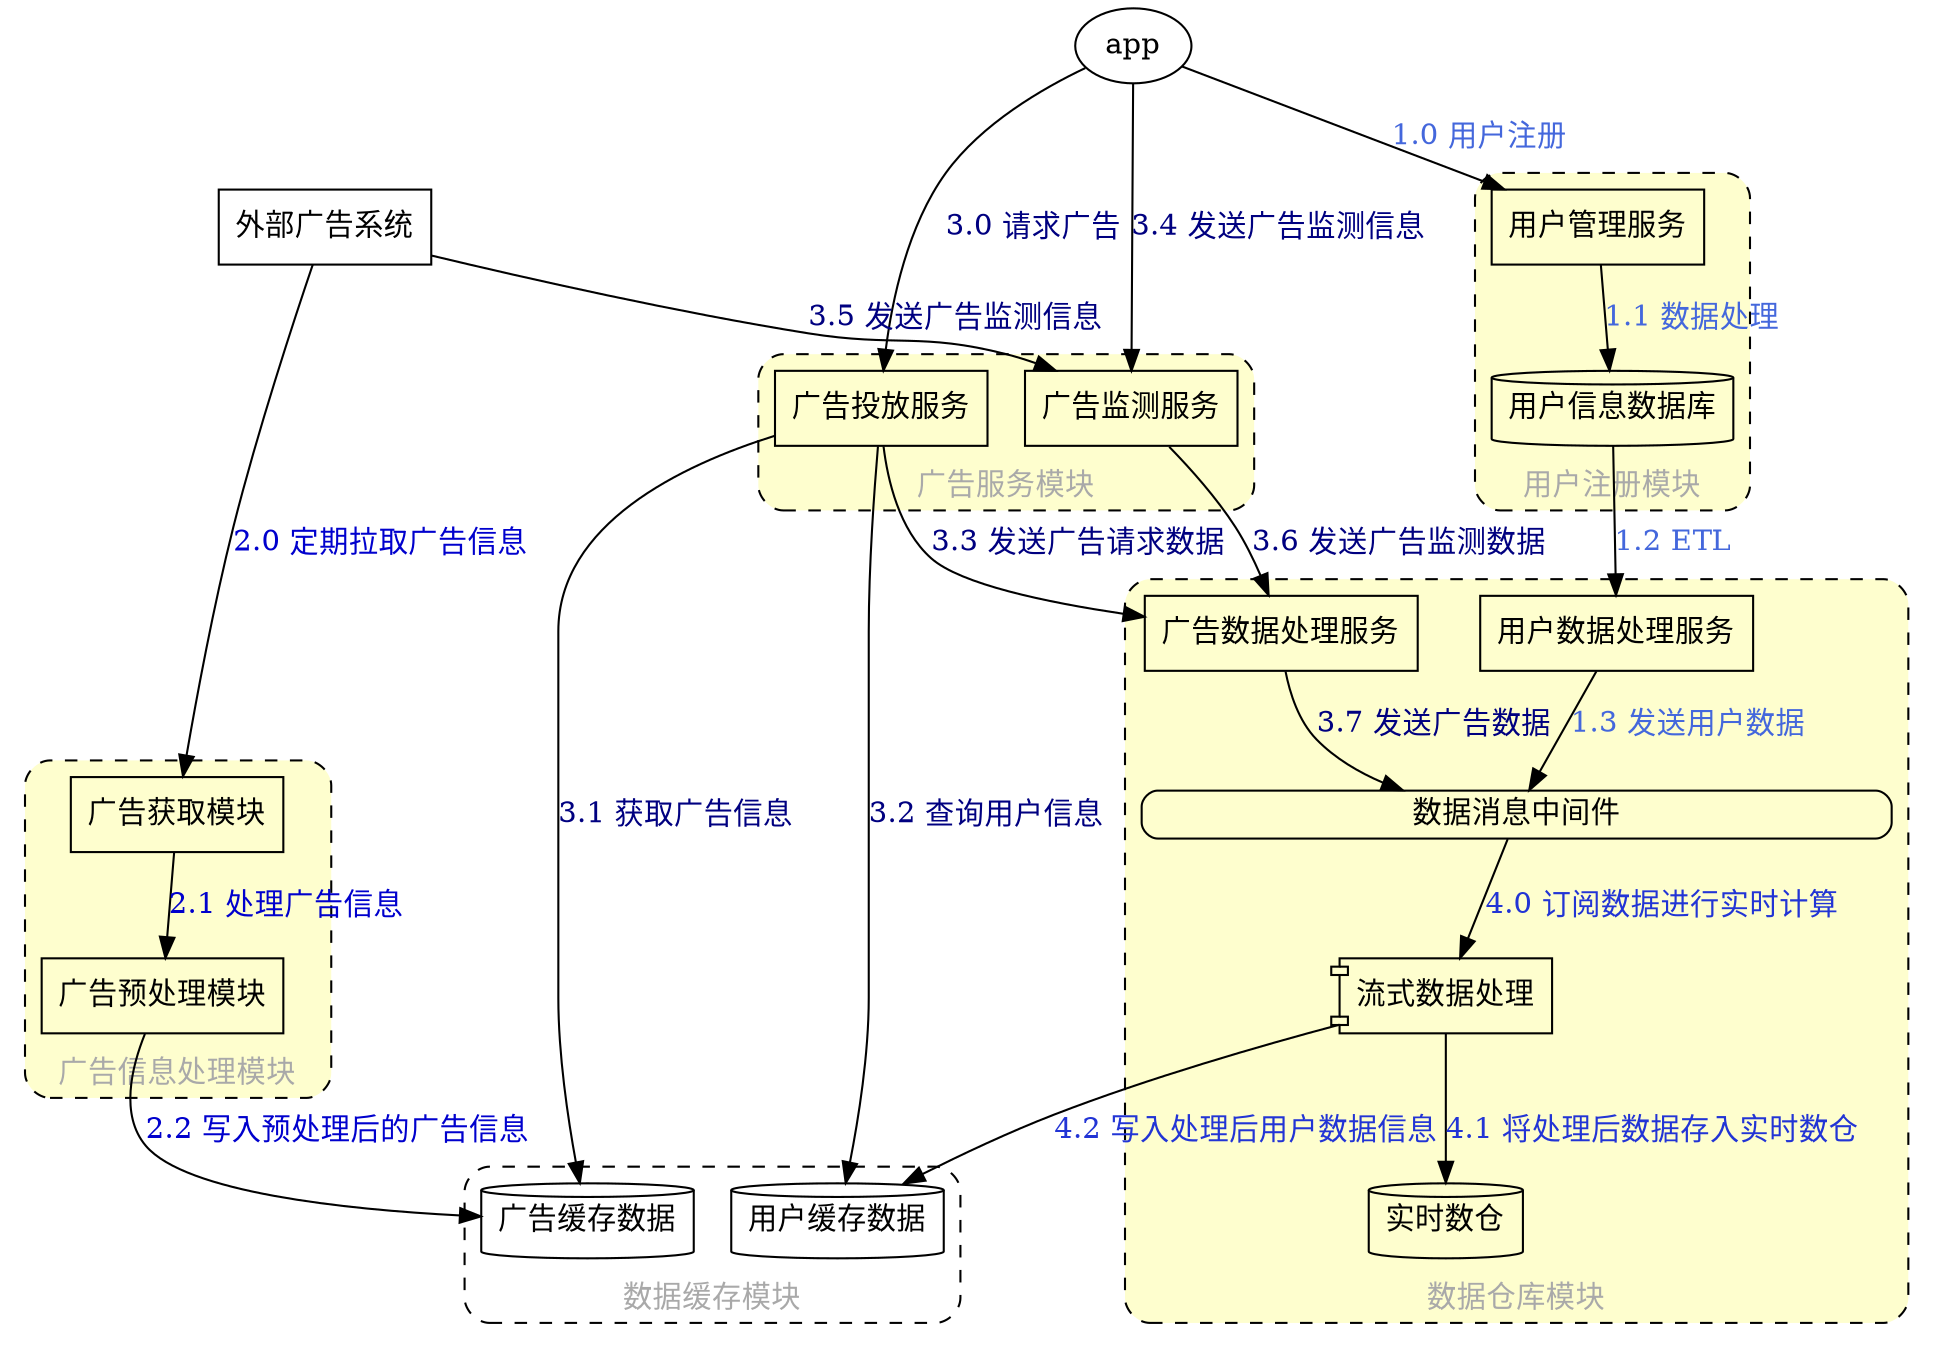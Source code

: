 digraph architecture {
    // node [style="filled",  fillcolor="#FEFECE", concentrate=true, color="#A80036"]

    subgraph cluster_user {
        label="用户注册模块";
        style="dashed,rounded"
        labelloc="b"
        fontcolor="#A9A9A9"
        bgcolor="#FEFECE"

        user[label="用户管理服务", shape=box]
        user_db[label="用户信息数据库", shape=cylinder]

        rank=same
    }

    app -> user [label="1.0 用户注册", fontcolor="#4467DC"]
    user -> user_db [label="1.1 数据处理", fontcolor="#4467DC"]

    subgraph cluster_data{
        label="数据仓库模块"
        labelloc="b"
        fontcolor="#A9A9A9"
        style="dashed,rounded"
        bgcolor="#FEFECE"

        user_data[label="用户数据处理服务", shape=box]
        ad_data[label="广告数据处理服务", shape=box]
        pulsar[label="数据消息中间件", shape=box, style=rounded, width=5, height=0.2]
        flink[label="流式数据处理", shape=component]
        doris[label="实时数仓", shape=cylinder]

        ad_data -> pulsar[label="3.7 发送广告数据", fontcolor="#000080"]
        user_data -> pulsar[label="1.3 发送用户数据", fontcolor="#4467DC"]
        pulsar -> flink[label="4.0 订阅数据进行实时计算", fontcolor="#2234D5"]
        flink -> doris[label="4.1 将处理后数据存入实时数仓", fontcolor="#2234D5"]
    }

    user_db -> user_data [label="1.2 ETL", fontcolor="#4467DC"]

    subgraph cluster_cache{
        label="数据缓存模块"
        labelloc="b"
        fontcolor="#A9A9A9"
        style="dashed,rounded"

        ad_cache[label="广告缓存数据", shape=cylinder]
        user_cache[label="用户缓存数据", shape=cylinder]
    }

    flink -> user_cache[label="4.2 写入处理后用户数据信息", fontcolor="#2234D5"]

    dsp[label="外部广告系统", shape=box]
    subgraph cluster_addata{
        label="广告信息处理模块"
        labelloc="b"
        fontcolor="#A9A9A9"
        style="dashed,rounded"
        bgcolor="#FEFECE"

        ad_pull[label="广告获取模块", shape=box]
        ad_process[label="广告预处理模块", shape=box]
    }

    dsp -> ad_pull[label="2.0 定期拉取广告信息", fontcolor="#0000CD"]
    ad_pull -> ad_process[label="2.1 处理广告信息", fontcolor="#0000CD"]
    ad_process -> ad_cache[label="2.2 写入预处理后的广告信息", fontcolor="#0000CD"]

    subgraph cluster_adserver{
        label="广告服务模块"
        labelloc="b"
        fontcolor="#A9A9A9"
        style="dashed,rounded"
        bgcolor="#FEFECE"

        adserver[label="广告投放服务", shape=box]
        adtracker[label="广告监测服务", shape=box]
    }

    adserver -> ad_cache [label="3.1 获取广告信息", fontcolor="#000080"]
    adserver -> user_cache [label="3.2 查询用户信息", fontcolor="#000080"]

    app -> adserver[label="3.0 请求广告", fontcolor="#000080"]
    app -> adtracker[label="3.4 发送广告监测信息", fontcolor="#000080"]
    dsp -> adtracker[label="3.5 发送广告监测信息", fontcolor="#000080"]

    adserver -> ad_data[label="3.3 发送广告请求数据", fontcolor="#000080"]
    adtracker -> ad_data[label="3.6 发送广告监测数据", fontcolor="#000080"]
}
